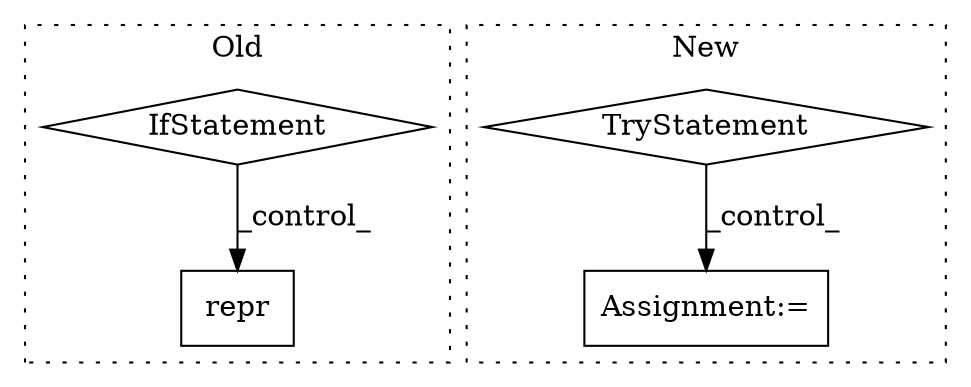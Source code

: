 digraph G {
subgraph cluster0 {
1 [label="repr" a="32" s="2017,2025" l="5,1" shape="box"];
4 [label="IfStatement" a="25" s="1944,1954" l="4,2" shape="diamond"];
label = "Old";
style="dotted";
}
subgraph cluster1 {
2 [label="TryStatement" a="54" s="1955" l="4" shape="diamond"];
3 [label="Assignment:=" a="7" s="2113" l="1" shape="box"];
label = "New";
style="dotted";
}
2 -> 3 [label="_control_"];
4 -> 1 [label="_control_"];
}